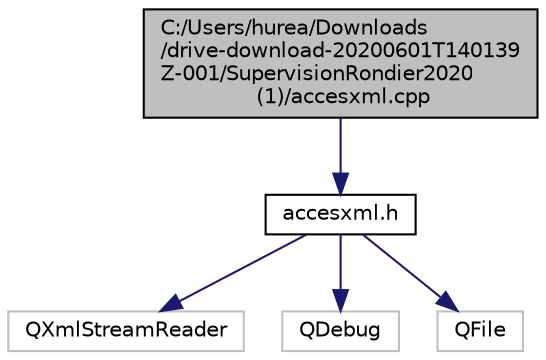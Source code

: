 digraph "C:/Users/hurea/Downloads/drive-download-20200601T140139Z-001/SupervisionRondier2020 (1)/accesxml.cpp"
{
 // LATEX_PDF_SIZE
  edge [fontname="Helvetica",fontsize="10",labelfontname="Helvetica",labelfontsize="10"];
  node [fontname="Helvetica",fontsize="10",shape=record];
  Node1 [label="C:/Users/hurea/Downloads\l/drive-download-20200601T140139\lZ-001/SupervisionRondier2020\l (1)/accesxml.cpp",height=0.2,width=0.4,color="black", fillcolor="grey75", style="filled", fontcolor="black",tooltip="Définition des méthodes de la classe AccesXML."];
  Node1 -> Node2 [color="midnightblue",fontsize="10",style="solid",fontname="Helvetica"];
  Node2 [label="accesxml.h",height=0.2,width=0.4,color="black", fillcolor="white", style="filled",URL="$accesxml_8h.html",tooltip="Déclaration de la classe AccesXML."];
  Node2 -> Node3 [color="midnightblue",fontsize="10",style="solid",fontname="Helvetica"];
  Node3 [label="QXmlStreamReader",height=0.2,width=0.4,color="grey75", fillcolor="white", style="filled",tooltip=" "];
  Node2 -> Node4 [color="midnightblue",fontsize="10",style="solid",fontname="Helvetica"];
  Node4 [label="QDebug",height=0.2,width=0.4,color="grey75", fillcolor="white", style="filled",tooltip=" "];
  Node2 -> Node5 [color="midnightblue",fontsize="10",style="solid",fontname="Helvetica"];
  Node5 [label="QFile",height=0.2,width=0.4,color="grey75", fillcolor="white", style="filled",tooltip=" "];
}

